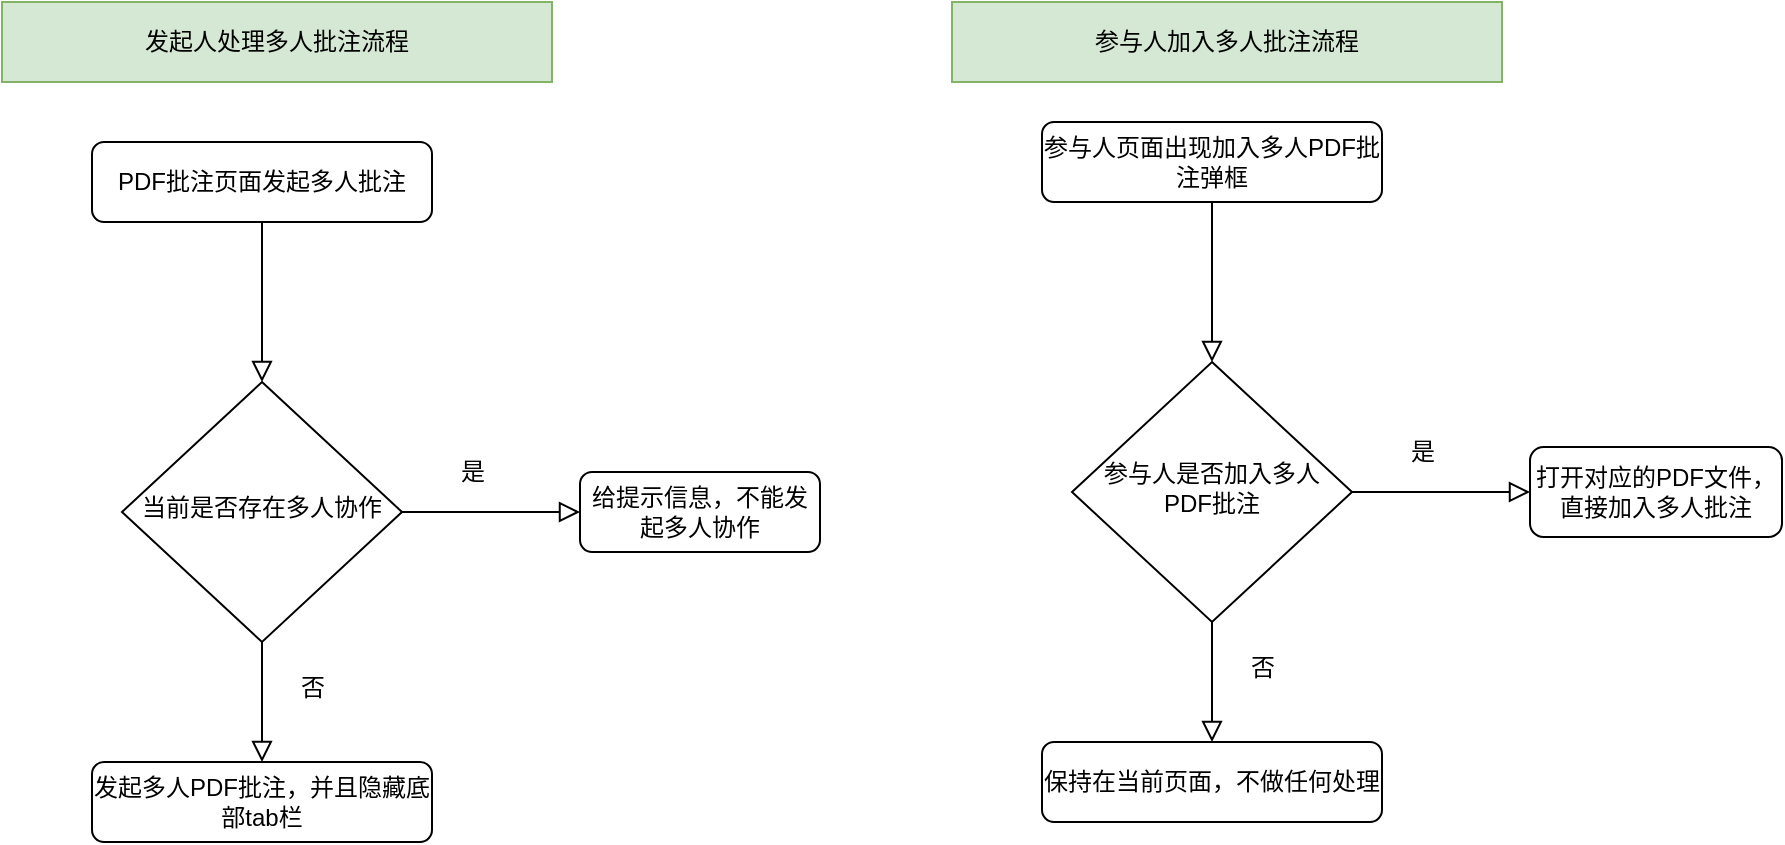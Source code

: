 <mxfile version="21.7.5" type="github">
  <diagram name="第 1 页" id="MCKPnE1U72HKYQa7IRgc">
    <mxGraphModel dx="2289" dy="1235" grid="1" gridSize="10" guides="1" tooltips="1" connect="1" arrows="1" fold="1" page="1" pageScale="1" pageWidth="827" pageHeight="1169" math="0" shadow="0">
      <root>
        <mxCell id="0" />
        <mxCell id="1" parent="0" />
        <mxCell id="5LsY7KsIf8gOEBTVYdIN-13" value="" style="rounded=0;html=1;jettySize=auto;orthogonalLoop=1;fontSize=11;endArrow=block;endFill=0;endSize=8;strokeWidth=1;shadow=0;labelBackgroundColor=none;edgeStyle=orthogonalEdgeStyle;" edge="1" parent="1" source="5LsY7KsIf8gOEBTVYdIN-14" target="5LsY7KsIf8gOEBTVYdIN-17">
          <mxGeometry relative="1" as="geometry" />
        </mxCell>
        <mxCell id="5LsY7KsIf8gOEBTVYdIN-14" value="PDF批注页面发起多人批注" style="rounded=1;whiteSpace=wrap;html=1;fontSize=12;glass=0;strokeWidth=1;shadow=0;" vertex="1" parent="1">
          <mxGeometry x="170" y="90" width="170" height="40" as="geometry" />
        </mxCell>
        <mxCell id="5LsY7KsIf8gOEBTVYdIN-15" value="" style="rounded=0;html=1;jettySize=auto;orthogonalLoop=1;fontSize=11;endArrow=block;endFill=0;endSize=8;strokeWidth=1;shadow=0;labelBackgroundColor=none;edgeStyle=orthogonalEdgeStyle;" edge="1" parent="1" source="5LsY7KsIf8gOEBTVYdIN-17">
          <mxGeometry y="20" relative="1" as="geometry">
            <mxPoint as="offset" />
            <mxPoint x="255" y="400" as="targetPoint" />
          </mxGeometry>
        </mxCell>
        <mxCell id="5LsY7KsIf8gOEBTVYdIN-16" value="" style="edgeStyle=orthogonalEdgeStyle;rounded=0;html=1;jettySize=auto;orthogonalLoop=1;fontSize=11;endArrow=block;endFill=0;endSize=8;strokeWidth=1;shadow=0;labelBackgroundColor=none;" edge="1" parent="1" source="5LsY7KsIf8gOEBTVYdIN-17" target="5LsY7KsIf8gOEBTVYdIN-18">
          <mxGeometry y="10" relative="1" as="geometry">
            <mxPoint as="offset" />
          </mxGeometry>
        </mxCell>
        <mxCell id="5LsY7KsIf8gOEBTVYdIN-17" value="当前是否存在多人协作" style="rhombus;whiteSpace=wrap;html=1;shadow=0;fontFamily=Helvetica;fontSize=12;align=center;strokeWidth=1;spacing=6;spacingTop=-4;" vertex="1" parent="1">
          <mxGeometry x="185" y="210" width="140" height="130" as="geometry" />
        </mxCell>
        <mxCell id="5LsY7KsIf8gOEBTVYdIN-18" value="给提示信息，不能发起多人协作" style="rounded=1;whiteSpace=wrap;html=1;fontSize=12;glass=0;strokeWidth=1;shadow=0;" vertex="1" parent="1">
          <mxGeometry x="414" y="255" width="120" height="40" as="geometry" />
        </mxCell>
        <mxCell id="5LsY7KsIf8gOEBTVYdIN-28" value="发起多人PDF批注，并且隐藏底部tab栏" style="rounded=1;whiteSpace=wrap;html=1;fontSize=12;glass=0;strokeWidth=1;shadow=0;" vertex="1" parent="1">
          <mxGeometry x="170" y="400" width="170" height="40" as="geometry" />
        </mxCell>
        <mxCell id="5LsY7KsIf8gOEBTVYdIN-29" value="否" style="text;html=1;align=center;verticalAlign=middle;resizable=0;points=[];autosize=1;strokeColor=none;fillColor=none;" vertex="1" parent="1">
          <mxGeometry x="260" y="348" width="40" height="30" as="geometry" />
        </mxCell>
        <mxCell id="5LsY7KsIf8gOEBTVYdIN-30" value="是" style="text;html=1;align=center;verticalAlign=middle;resizable=0;points=[];autosize=1;strokeColor=none;fillColor=none;" vertex="1" parent="1">
          <mxGeometry x="340" y="240" width="40" height="30" as="geometry" />
        </mxCell>
        <mxCell id="5LsY7KsIf8gOEBTVYdIN-49" value="发起人处理多人批注流程" style="text;html=1;strokeColor=#82b366;fillColor=#d5e8d4;align=center;verticalAlign=middle;whiteSpace=wrap;rounded=0;" vertex="1" parent="1">
          <mxGeometry x="125" y="20" width="275" height="40" as="geometry" />
        </mxCell>
        <mxCell id="5LsY7KsIf8gOEBTVYdIN-51" value="" style="rounded=0;html=1;jettySize=auto;orthogonalLoop=1;fontSize=11;endArrow=block;endFill=0;endSize=8;strokeWidth=1;shadow=0;labelBackgroundColor=none;edgeStyle=orthogonalEdgeStyle;" edge="1" parent="1" source="5LsY7KsIf8gOEBTVYdIN-52" target="5LsY7KsIf8gOEBTVYdIN-55">
          <mxGeometry relative="1" as="geometry" />
        </mxCell>
        <mxCell id="5LsY7KsIf8gOEBTVYdIN-52" value="参与人页面出现加入多人PDF批注弹框" style="rounded=1;whiteSpace=wrap;html=1;fontSize=12;glass=0;strokeWidth=1;shadow=0;" vertex="1" parent="1">
          <mxGeometry x="645" y="80" width="170" height="40" as="geometry" />
        </mxCell>
        <mxCell id="5LsY7KsIf8gOEBTVYdIN-53" value="" style="rounded=0;html=1;jettySize=auto;orthogonalLoop=1;fontSize=11;endArrow=block;endFill=0;endSize=8;strokeWidth=1;shadow=0;labelBackgroundColor=none;edgeStyle=orthogonalEdgeStyle;" edge="1" parent="1" source="5LsY7KsIf8gOEBTVYdIN-55">
          <mxGeometry y="20" relative="1" as="geometry">
            <mxPoint as="offset" />
            <mxPoint x="730" y="390" as="targetPoint" />
          </mxGeometry>
        </mxCell>
        <mxCell id="5LsY7KsIf8gOEBTVYdIN-54" value="" style="edgeStyle=orthogonalEdgeStyle;rounded=0;html=1;jettySize=auto;orthogonalLoop=1;fontSize=11;endArrow=block;endFill=0;endSize=8;strokeWidth=1;shadow=0;labelBackgroundColor=none;" edge="1" parent="1" source="5LsY7KsIf8gOEBTVYdIN-55" target="5LsY7KsIf8gOEBTVYdIN-56">
          <mxGeometry y="10" relative="1" as="geometry">
            <mxPoint as="offset" />
          </mxGeometry>
        </mxCell>
        <mxCell id="5LsY7KsIf8gOEBTVYdIN-55" value="参与人是否加入多人PDF批注" style="rhombus;whiteSpace=wrap;html=1;shadow=0;fontFamily=Helvetica;fontSize=12;align=center;strokeWidth=1;spacing=6;spacingTop=-4;" vertex="1" parent="1">
          <mxGeometry x="660" y="200" width="140" height="130" as="geometry" />
        </mxCell>
        <mxCell id="5LsY7KsIf8gOEBTVYdIN-56" value="打开对应的PDF文件，直接加入多人批注" style="rounded=1;whiteSpace=wrap;html=1;fontSize=12;glass=0;strokeWidth=1;shadow=0;" vertex="1" parent="1">
          <mxGeometry x="889" y="242.5" width="126" height="45" as="geometry" />
        </mxCell>
        <mxCell id="5LsY7KsIf8gOEBTVYdIN-57" value="保持在当前页面，不做任何处理" style="rounded=1;whiteSpace=wrap;html=1;fontSize=12;glass=0;strokeWidth=1;shadow=0;" vertex="1" parent="1">
          <mxGeometry x="645" y="390" width="170" height="40" as="geometry" />
        </mxCell>
        <mxCell id="5LsY7KsIf8gOEBTVYdIN-58" value="否" style="text;html=1;align=center;verticalAlign=middle;resizable=0;points=[];autosize=1;strokeColor=none;fillColor=none;" vertex="1" parent="1">
          <mxGeometry x="735" y="338" width="40" height="30" as="geometry" />
        </mxCell>
        <mxCell id="5LsY7KsIf8gOEBTVYdIN-59" value="是" style="text;html=1;align=center;verticalAlign=middle;resizable=0;points=[];autosize=1;strokeColor=none;fillColor=none;" vertex="1" parent="1">
          <mxGeometry x="815" y="230" width="40" height="30" as="geometry" />
        </mxCell>
        <mxCell id="5LsY7KsIf8gOEBTVYdIN-60" value="参与人加入多人批注流程" style="text;html=1;strokeColor=#82b366;fillColor=#d5e8d4;align=center;verticalAlign=middle;whiteSpace=wrap;rounded=0;" vertex="1" parent="1">
          <mxGeometry x="600" y="20" width="275" height="40" as="geometry" />
        </mxCell>
      </root>
    </mxGraphModel>
  </diagram>
</mxfile>
